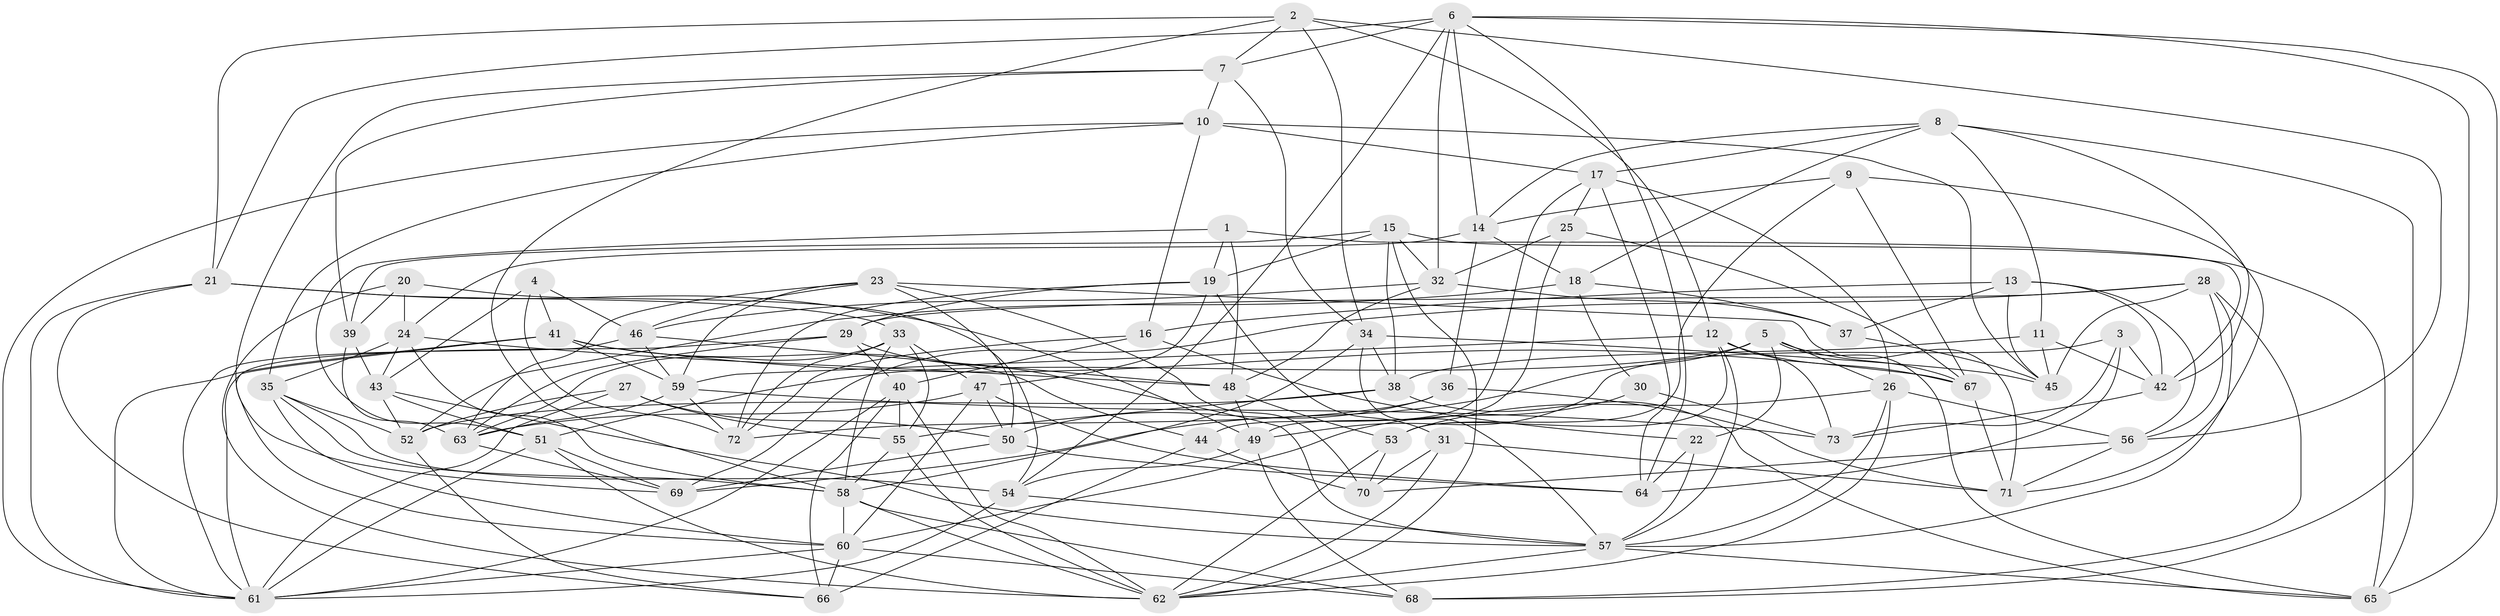 // original degree distribution, {4: 1.0}
// Generated by graph-tools (version 1.1) at 2025/26/03/09/25 03:26:56]
// undirected, 73 vertices, 211 edges
graph export_dot {
graph [start="1"]
  node [color=gray90,style=filled];
  1;
  2;
  3;
  4;
  5;
  6;
  7;
  8;
  9;
  10;
  11;
  12;
  13;
  14;
  15;
  16;
  17;
  18;
  19;
  20;
  21;
  22;
  23;
  24;
  25;
  26;
  27;
  28;
  29;
  30;
  31;
  32;
  33;
  34;
  35;
  36;
  37;
  38;
  39;
  40;
  41;
  42;
  43;
  44;
  45;
  46;
  47;
  48;
  49;
  50;
  51;
  52;
  53;
  54;
  55;
  56;
  57;
  58;
  59;
  60;
  61;
  62;
  63;
  64;
  65;
  66;
  67;
  68;
  69;
  70;
  71;
  72;
  73;
  1 -- 19 [weight=1.0];
  1 -- 42 [weight=1.0];
  1 -- 48 [weight=1.0];
  1 -- 51 [weight=1.0];
  2 -- 7 [weight=1.0];
  2 -- 12 [weight=1.0];
  2 -- 21 [weight=1.0];
  2 -- 34 [weight=1.0];
  2 -- 56 [weight=1.0];
  2 -- 58 [weight=1.0];
  3 -- 42 [weight=1.0];
  3 -- 49 [weight=1.0];
  3 -- 64 [weight=1.0];
  3 -- 73 [weight=1.0];
  4 -- 41 [weight=1.0];
  4 -- 43 [weight=1.0];
  4 -- 46 [weight=1.0];
  4 -- 72 [weight=1.0];
  5 -- 22 [weight=1.0];
  5 -- 26 [weight=1.0];
  5 -- 51 [weight=1.0];
  5 -- 65 [weight=1.0];
  5 -- 67 [weight=1.0];
  5 -- 69 [weight=1.0];
  6 -- 7 [weight=1.0];
  6 -- 14 [weight=1.0];
  6 -- 21 [weight=1.0];
  6 -- 32 [weight=1.0];
  6 -- 54 [weight=1.0];
  6 -- 64 [weight=1.0];
  6 -- 65 [weight=1.0];
  6 -- 68 [weight=1.0];
  7 -- 10 [weight=1.0];
  7 -- 34 [weight=1.0];
  7 -- 39 [weight=1.0];
  7 -- 69 [weight=1.0];
  8 -- 11 [weight=1.0];
  8 -- 14 [weight=1.0];
  8 -- 17 [weight=1.0];
  8 -- 18 [weight=1.0];
  8 -- 42 [weight=1.0];
  8 -- 65 [weight=1.0];
  9 -- 14 [weight=1.0];
  9 -- 53 [weight=1.0];
  9 -- 67 [weight=1.0];
  9 -- 71 [weight=1.0];
  10 -- 16 [weight=1.0];
  10 -- 17 [weight=1.0];
  10 -- 35 [weight=1.0];
  10 -- 45 [weight=1.0];
  10 -- 61 [weight=1.0];
  11 -- 38 [weight=1.0];
  11 -- 42 [weight=1.0];
  11 -- 45 [weight=1.0];
  12 -- 53 [weight=1.0];
  12 -- 57 [weight=1.0];
  12 -- 59 [weight=1.0];
  12 -- 67 [weight=1.0];
  12 -- 73 [weight=1.0];
  13 -- 16 [weight=2.0];
  13 -- 37 [weight=1.0];
  13 -- 42 [weight=1.0];
  13 -- 45 [weight=1.0];
  13 -- 56 [weight=1.0];
  14 -- 18 [weight=1.0];
  14 -- 24 [weight=1.0];
  14 -- 36 [weight=1.0];
  15 -- 19 [weight=1.0];
  15 -- 32 [weight=1.0];
  15 -- 38 [weight=1.0];
  15 -- 39 [weight=1.0];
  15 -- 62 [weight=1.0];
  15 -- 65 [weight=1.0];
  16 -- 22 [weight=1.0];
  16 -- 40 [weight=1.0];
  16 -- 72 [weight=1.0];
  17 -- 25 [weight=1.0];
  17 -- 26 [weight=1.0];
  17 -- 44 [weight=1.0];
  17 -- 64 [weight=1.0];
  18 -- 30 [weight=2.0];
  18 -- 37 [weight=1.0];
  18 -- 52 [weight=1.0];
  19 -- 29 [weight=1.0];
  19 -- 31 [weight=1.0];
  19 -- 47 [weight=1.0];
  19 -- 72 [weight=1.0];
  20 -- 24 [weight=1.0];
  20 -- 39 [weight=1.0];
  20 -- 54 [weight=1.0];
  20 -- 62 [weight=1.0];
  21 -- 33 [weight=1.0];
  21 -- 49 [weight=1.0];
  21 -- 61 [weight=1.0];
  21 -- 66 [weight=1.0];
  22 -- 57 [weight=1.0];
  22 -- 64 [weight=1.0];
  23 -- 46 [weight=1.0];
  23 -- 50 [weight=1.0];
  23 -- 59 [weight=1.0];
  23 -- 63 [weight=1.0];
  23 -- 70 [weight=1.0];
  23 -- 71 [weight=1.0];
  24 -- 35 [weight=1.0];
  24 -- 43 [weight=1.0];
  24 -- 48 [weight=1.0];
  24 -- 58 [weight=1.0];
  25 -- 32 [weight=1.0];
  25 -- 49 [weight=1.0];
  25 -- 67 [weight=1.0];
  26 -- 53 [weight=1.0];
  26 -- 56 [weight=1.0];
  26 -- 57 [weight=1.0];
  26 -- 62 [weight=1.0];
  27 -- 50 [weight=1.0];
  27 -- 52 [weight=1.0];
  27 -- 55 [weight=1.0];
  27 -- 61 [weight=1.0];
  28 -- 29 [weight=1.0];
  28 -- 45 [weight=1.0];
  28 -- 56 [weight=1.0];
  28 -- 57 [weight=1.0];
  28 -- 68 [weight=1.0];
  28 -- 69 [weight=1.0];
  29 -- 40 [weight=1.0];
  29 -- 57 [weight=1.0];
  29 -- 61 [weight=1.0];
  29 -- 63 [weight=1.0];
  30 -- 60 [weight=1.0];
  30 -- 73 [weight=1.0];
  31 -- 62 [weight=1.0];
  31 -- 70 [weight=1.0];
  31 -- 71 [weight=1.0];
  32 -- 37 [weight=1.0];
  32 -- 46 [weight=1.0];
  32 -- 48 [weight=1.0];
  33 -- 47 [weight=1.0];
  33 -- 55 [weight=1.0];
  33 -- 58 [weight=1.0];
  33 -- 63 [weight=1.0];
  33 -- 72 [weight=1.0];
  34 -- 38 [weight=1.0];
  34 -- 45 [weight=1.0];
  34 -- 57 [weight=1.0];
  34 -- 58 [weight=1.0];
  35 -- 52 [weight=1.0];
  35 -- 54 [weight=1.0];
  35 -- 58 [weight=1.0];
  35 -- 60 [weight=1.0];
  36 -- 50 [weight=1.0];
  36 -- 71 [weight=1.0];
  36 -- 72 [weight=1.0];
  37 -- 45 [weight=1.0];
  38 -- 52 [weight=1.0];
  38 -- 55 [weight=1.0];
  38 -- 65 [weight=1.0];
  39 -- 43 [weight=1.0];
  39 -- 63 [weight=2.0];
  40 -- 55 [weight=1.0];
  40 -- 61 [weight=1.0];
  40 -- 62 [weight=1.0];
  40 -- 66 [weight=1.0];
  41 -- 44 [weight=1.0];
  41 -- 59 [weight=1.0];
  41 -- 60 [weight=1.0];
  41 -- 61 [weight=1.0];
  41 -- 67 [weight=1.0];
  42 -- 73 [weight=1.0];
  43 -- 51 [weight=1.0];
  43 -- 52 [weight=1.0];
  43 -- 57 [weight=1.0];
  44 -- 66 [weight=2.0];
  44 -- 70 [weight=2.0];
  46 -- 48 [weight=1.0];
  46 -- 59 [weight=1.0];
  46 -- 61 [weight=1.0];
  47 -- 50 [weight=1.0];
  47 -- 60 [weight=1.0];
  47 -- 63 [weight=1.0];
  47 -- 64 [weight=1.0];
  48 -- 49 [weight=1.0];
  48 -- 53 [weight=1.0];
  49 -- 54 [weight=1.0];
  49 -- 68 [weight=1.0];
  50 -- 64 [weight=1.0];
  50 -- 69 [weight=1.0];
  51 -- 61 [weight=1.0];
  51 -- 62 [weight=1.0];
  51 -- 69 [weight=1.0];
  52 -- 66 [weight=1.0];
  53 -- 62 [weight=1.0];
  53 -- 70 [weight=1.0];
  54 -- 57 [weight=1.0];
  54 -- 61 [weight=1.0];
  55 -- 58 [weight=1.0];
  55 -- 62 [weight=1.0];
  56 -- 70 [weight=1.0];
  56 -- 71 [weight=1.0];
  57 -- 62 [weight=1.0];
  57 -- 65 [weight=1.0];
  58 -- 60 [weight=1.0];
  58 -- 62 [weight=1.0];
  58 -- 68 [weight=2.0];
  59 -- 63 [weight=1.0];
  59 -- 72 [weight=1.0];
  59 -- 73 [weight=2.0];
  60 -- 61 [weight=1.0];
  60 -- 66 [weight=1.0];
  60 -- 68 [weight=1.0];
  63 -- 69 [weight=1.0];
  67 -- 71 [weight=1.0];
}
